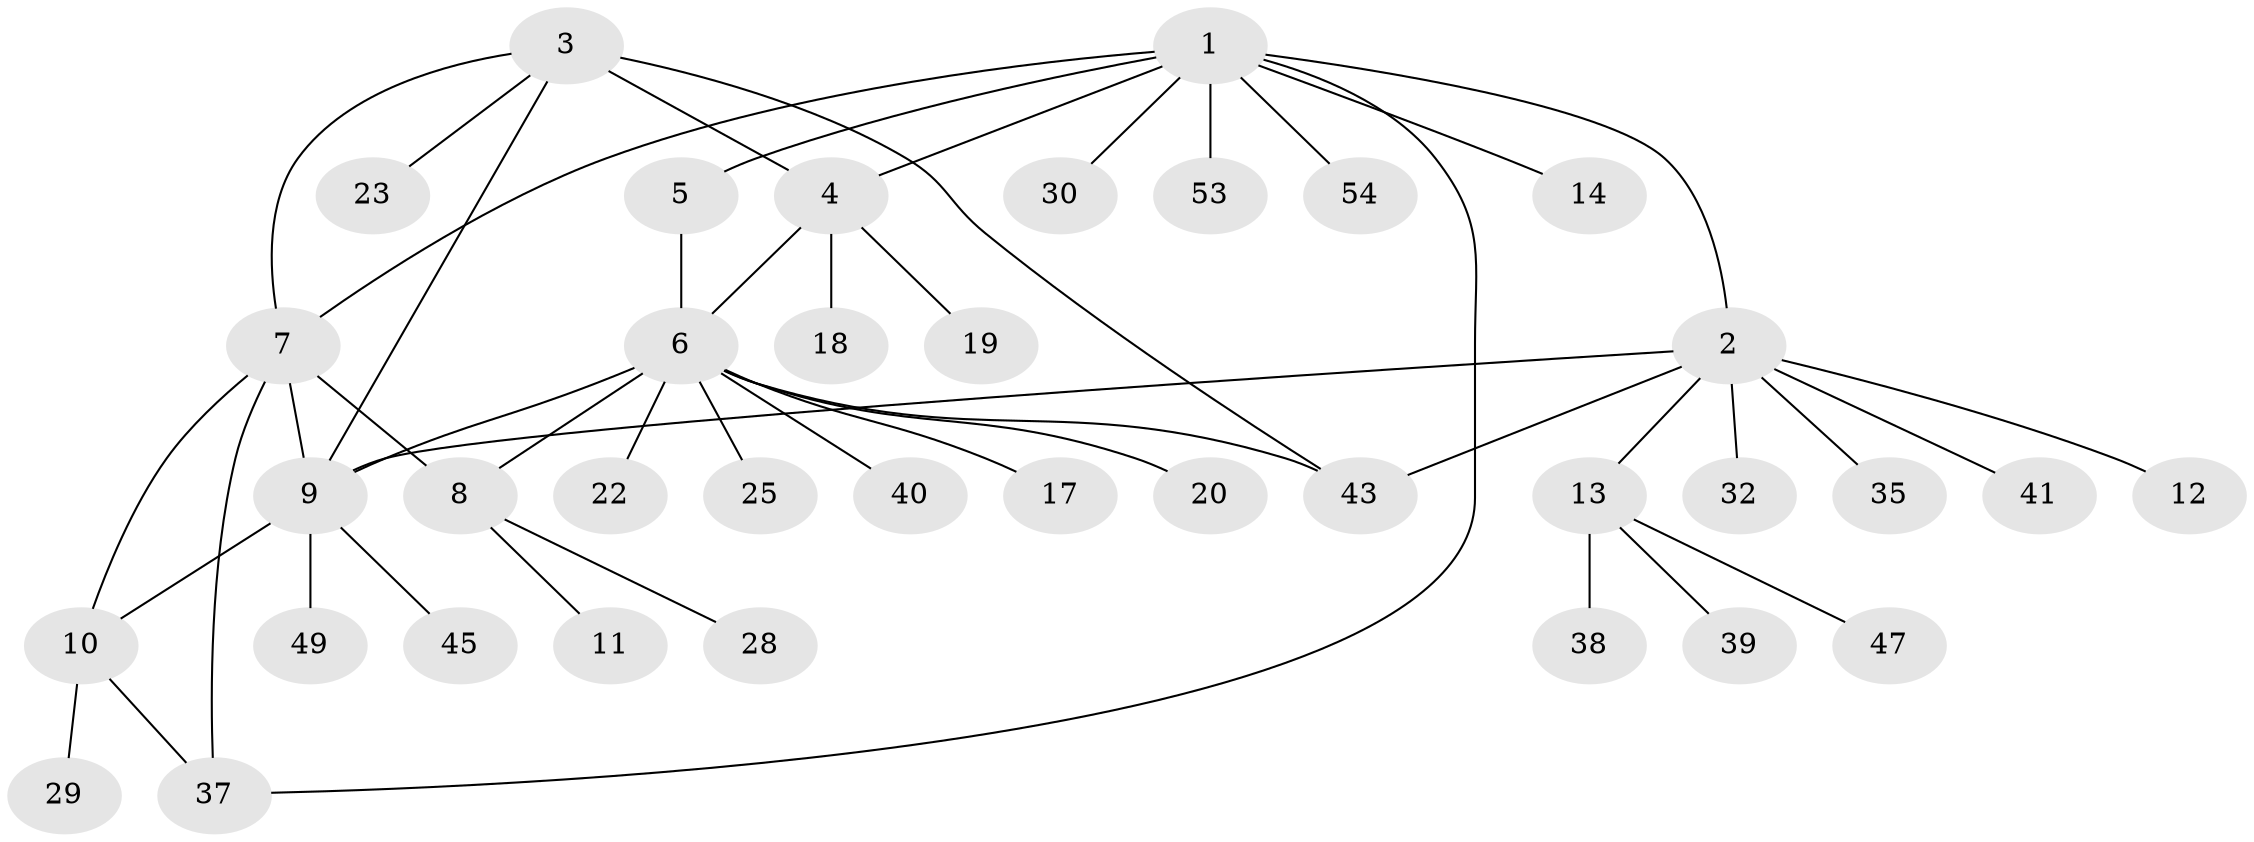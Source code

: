 // original degree distribution, {9: 0.018518518518518517, 8: 0.018518518518518517, 5: 0.05555555555555555, 2: 0.16666666666666666, 10: 0.018518518518518517, 6: 0.018518518518518517, 7: 0.037037037037037035, 4: 0.037037037037037035, 1: 0.5740740740740741, 3: 0.05555555555555555}
// Generated by graph-tools (version 1.1) at 2025/19/03/04/25 18:19:41]
// undirected, 37 vertices, 47 edges
graph export_dot {
graph [start="1"]
  node [color=gray90,style=filled];
  1;
  2;
  3;
  4 [super="+15"];
  5;
  6;
  7 [super="+16"];
  8 [super="+27+51+21+26"];
  9;
  10;
  11;
  12;
  13 [super="+24"];
  14;
  17 [super="+34"];
  18;
  19;
  20;
  22 [super="+36+31"];
  23;
  25;
  28;
  29 [super="+44+46+33"];
  30;
  32;
  35 [super="+48"];
  37 [super="+42"];
  38;
  39;
  40;
  41;
  43 [super="+50"];
  45;
  47;
  49;
  53;
  54;
  1 -- 2;
  1 -- 4;
  1 -- 5;
  1 -- 7;
  1 -- 14;
  1 -- 30;
  1 -- 37;
  1 -- 53;
  1 -- 54;
  2 -- 9;
  2 -- 12;
  2 -- 13;
  2 -- 32;
  2 -- 35;
  2 -- 41;
  2 -- 43;
  3 -- 4;
  3 -- 7;
  3 -- 9;
  3 -- 23;
  3 -- 43;
  4 -- 6;
  4 -- 19;
  4 -- 18;
  5 -- 6;
  6 -- 8;
  6 -- 9;
  6 -- 17;
  6 -- 20;
  6 -- 22;
  6 -- 25;
  6 -- 40;
  6 -- 43;
  7 -- 8;
  7 -- 10;
  7 -- 37;
  7 -- 9;
  8 -- 11;
  8 -- 28;
  9 -- 10;
  9 -- 45;
  9 -- 49;
  10 -- 29;
  10 -- 37;
  13 -- 38;
  13 -- 39;
  13 -- 47;
}
